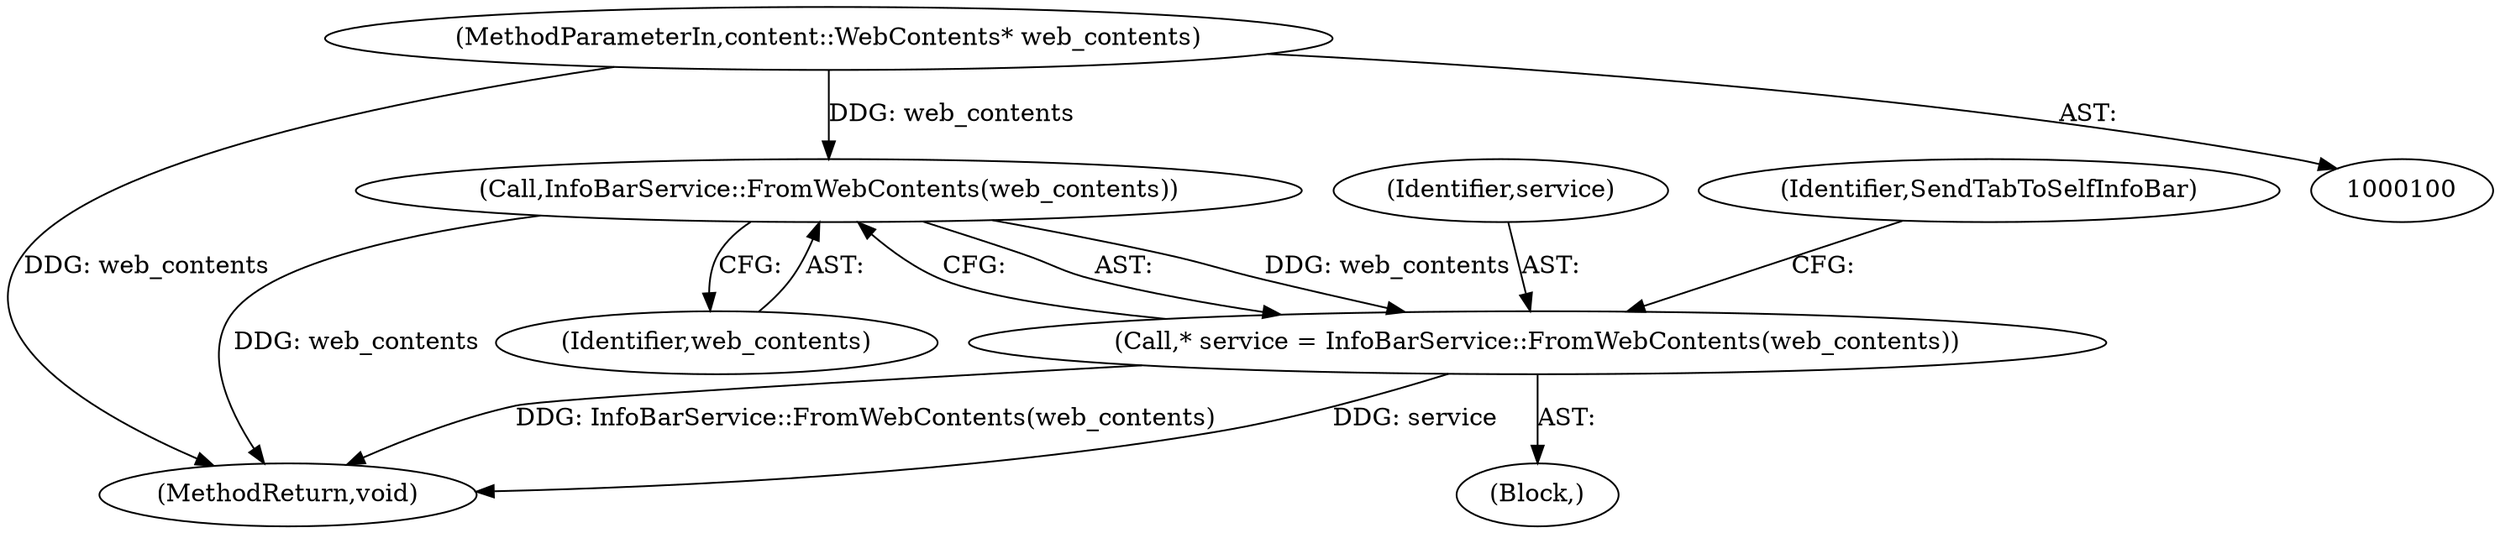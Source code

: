 digraph "0_Chrome_2a1d9fff62718d7175bf47c7903dda127ee0228c@pointer" {
"1000101" [label="(MethodParameterIn,content::WebContents* web_contents)"];
"1000107" [label="(Call,InfoBarService::FromWebContents(web_contents))"];
"1000105" [label="(Call,* service = InfoBarService::FromWebContents(web_contents))"];
"1000101" [label="(MethodParameterIn,content::WebContents* web_contents)"];
"1000106" [label="(Identifier,service)"];
"1000105" [label="(Call,* service = InfoBarService::FromWebContents(web_contents))"];
"1000112" [label="(Identifier,SendTabToSelfInfoBar)"];
"1000107" [label="(Call,InfoBarService::FromWebContents(web_contents))"];
"1000108" [label="(Identifier,web_contents)"];
"1000113" [label="(MethodReturn,void)"];
"1000103" [label="(Block,)"];
"1000101" -> "1000100"  [label="AST: "];
"1000101" -> "1000113"  [label="DDG: web_contents"];
"1000101" -> "1000107"  [label="DDG: web_contents"];
"1000107" -> "1000105"  [label="AST: "];
"1000107" -> "1000108"  [label="CFG: "];
"1000108" -> "1000107"  [label="AST: "];
"1000105" -> "1000107"  [label="CFG: "];
"1000107" -> "1000113"  [label="DDG: web_contents"];
"1000107" -> "1000105"  [label="DDG: web_contents"];
"1000105" -> "1000103"  [label="AST: "];
"1000106" -> "1000105"  [label="AST: "];
"1000112" -> "1000105"  [label="CFG: "];
"1000105" -> "1000113"  [label="DDG: InfoBarService::FromWebContents(web_contents)"];
"1000105" -> "1000113"  [label="DDG: service"];
}
